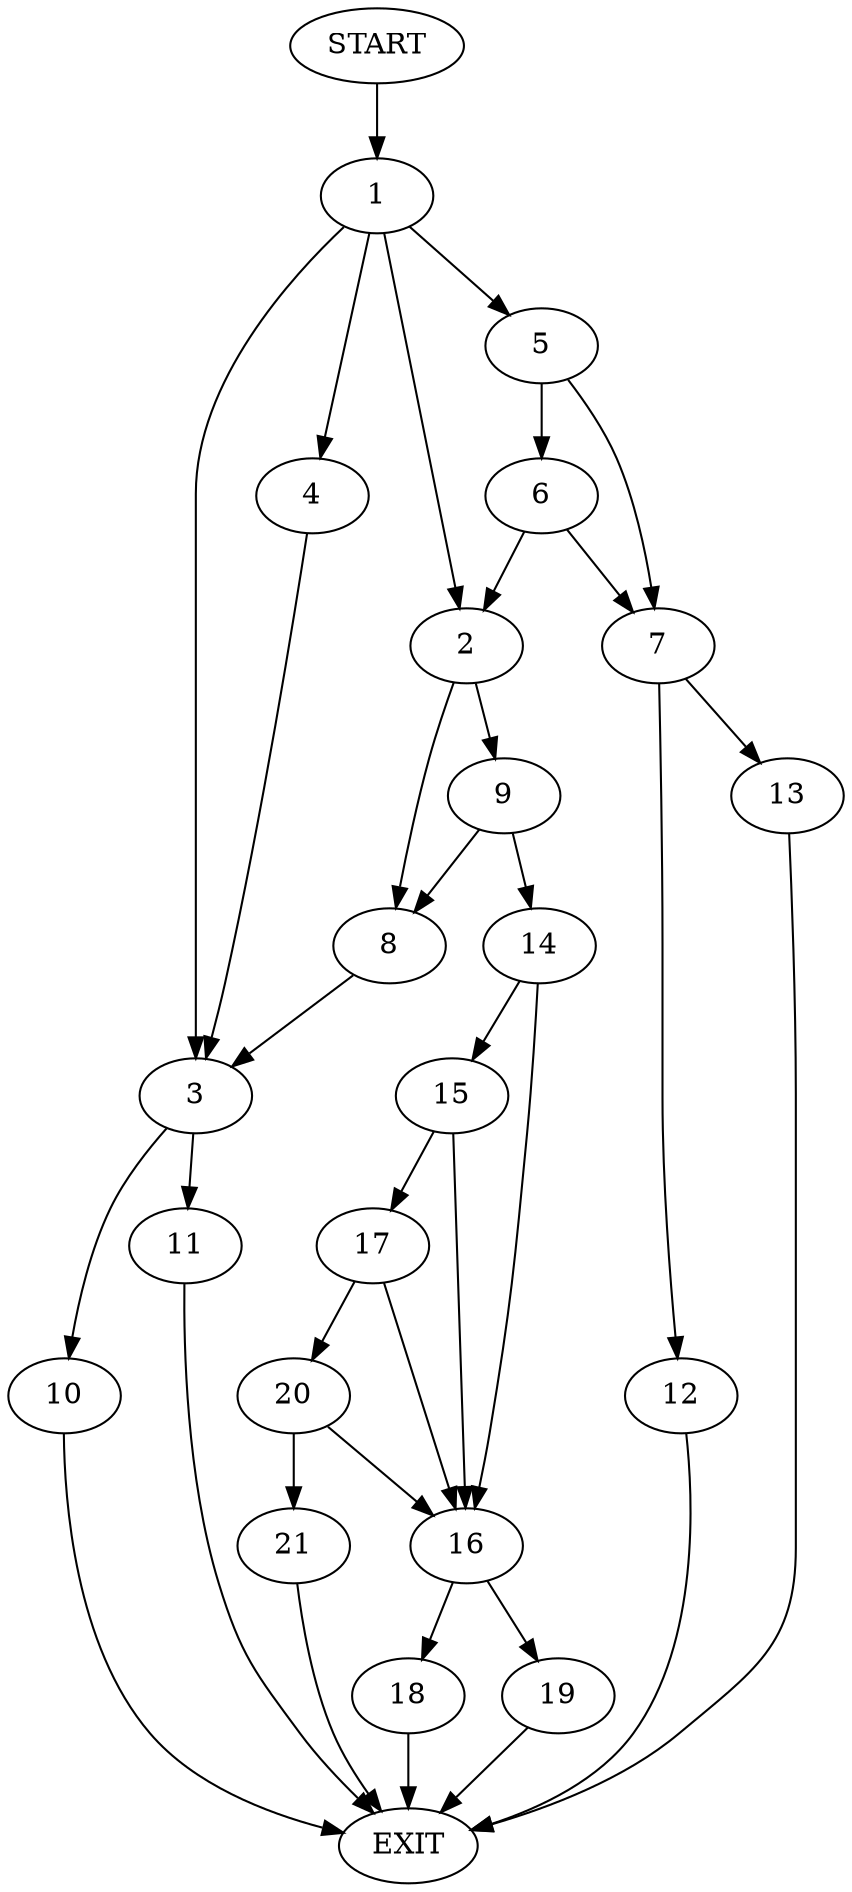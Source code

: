 digraph {
0 [label="START"]
22 [label="EXIT"]
0 -> 1
1 -> 2
1 -> 3
1 -> 4
1 -> 5
5 -> 6
5 -> 7
4 -> 3
2 -> 8
2 -> 9
3 -> 10
3 -> 11
7 -> 12
7 -> 13
6 -> 7
6 -> 2
12 -> 22
13 -> 22
9 -> 14
9 -> 8
8 -> 3
14 -> 15
14 -> 16
15 -> 17
15 -> 16
16 -> 18
16 -> 19
17 -> 20
17 -> 16
20 -> 16
20 -> 21
21 -> 22
19 -> 22
18 -> 22
10 -> 22
11 -> 22
}
